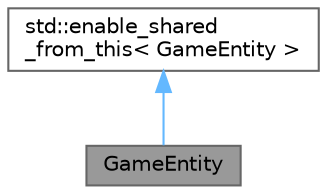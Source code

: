 digraph "GameEntity"
{
 // LATEX_PDF_SIZE
  bgcolor="transparent";
  edge [fontname=Helvetica,fontsize=10,labelfontname=Helvetica,labelfontsize=10];
  node [fontname=Helvetica,fontsize=10,shape=box,height=0.2,width=0.4];
  Node1 [id="Node000001",label="GameEntity",height=0.2,width=0.4,color="gray40", fillcolor="grey60", style="filled", fontcolor="black",tooltip="Represents a game entity."];
  Node2 -> Node1 [id="edge1_Node000001_Node000002",dir="back",color="steelblue1",style="solid",tooltip=" "];
  Node2 [id="Node000002",label="std::enable_shared\l_from_this\< GameEntity \>",height=0.2,width=0.4,color="gray40", fillcolor="white", style="filled",tooltip=" "];
}
